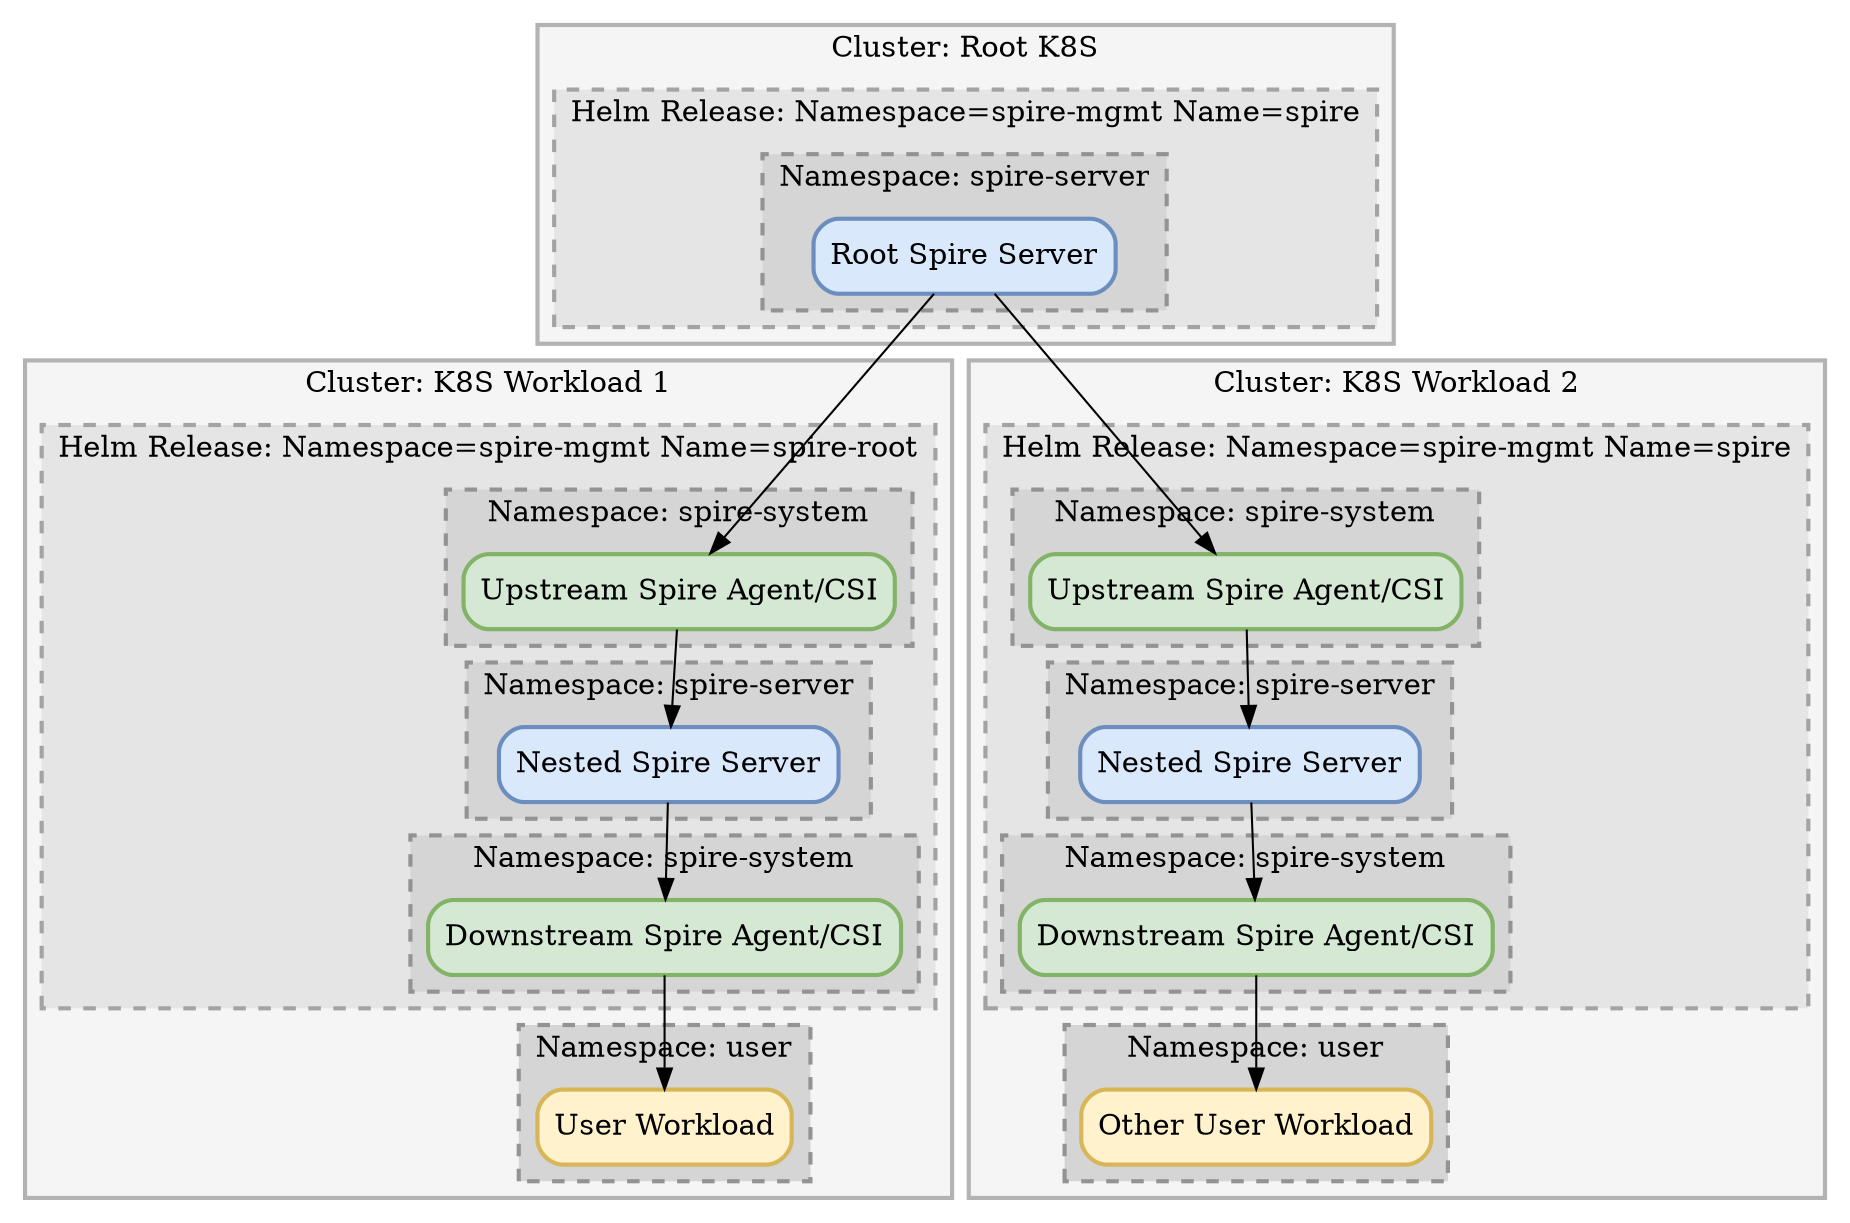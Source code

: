digraph G {
  subgraph cluster_root {
    label="Cluster: Root K8S";
    style="filled,solid,bold";
    color="#b3b3b3";
    fillcolor="#f5f5f5";
    subgraph cluster_root_release {
      label="Helm Release: Namespace=spire-mgmt Name=spire"
      style="filled,dashed,bold";
      color="#a3a3a3";
      fillcolor="#e5e5e5";
      subgraph cluster_root_ns_server {
        style="filled,dashed,bold";
        color="#939393";
        fillcolor="#d5d5d5";
        label="Namespace: spire-server"
        spireRoot [label="Root Spire Server",shape="box",style="rounded,solid,filled,bold",color="#6c8ebf",fillcolor="#dae8fc"];
      }
    }
  }
  subgraph cluster_nested1 {
    label="Cluster: K8S Workload 1";
    style="filled,solid,bold";
    color="#b3b3b3";
    fillcolor="#f5f5f5";
    subgraph cluster_nested1_release {
      label="Helm Release: Namespace=spire-mgmt Name=spire-root"
      style="filled,dashed,bold";
      color="#a3a3a3";
      fillcolor="#e5e5e5";
      subgraph cluster_nested1_ns1 {
        style="filled,dashed,bold";
        color="#939393";
        fillcolor="#d5d5d5";
        label="Namespace: spire-system"
        spireUpstreamAgent1 [label="Upstream Spire Agent/CSI",shape="box",style="rounded,solid,filled,bold",color="#82b366",fillcolor="#d5e8d4"];
      }
      subgraph cluster_nested1_ns2 {
        style="filled,dashed,bold";
        color="#939393";
        fillcolor="#d5d5d5";
        label="Namespace: spire-server"
        spireServerNested1 [label="Nested Spire Server",shape="box",style="rounded,solid,filled,bold",color="#6c8ebf",fillcolor="#dae8fc"];
      }
      subgraph cluster_nested1_ns3 {
        style="filled,dashed,bold";
        color="#939393";
        fillcolor="#d5d5d5";
        label="Namespace: spire-system"
        spireDownstreamAgent1 [label="Downstream Spire Agent/CSI",shape="box",style="rounded,solid,filled,bold",color="#82b366",fillcolor="#d5e8d4"];
      }
    }
    subgraph cluster_nested1_user {
      style="filled,dashed,bold";
      color="#939393";
      fillcolor="#d5d5d5";
      label="Namespace: user"
      userWorkload1 [label="User Workload",shape="box",style="rounded,solid,filled,bold",color="#d6b656",fillcolor="#fff2cc"];
    }
  }
  subgraph cluster_nested2 {
    label="Cluster: K8S Workload 2";
    style="filled,solid,bold";
    color="#b3b3b3";
    fillcolor="#f5f5f5";
    subgraph cluster_nested2_release {
      label="Helm Release: Namespace=spire-mgmt Name=spire"
      style="filled,dashed,bold";
      color="#a3a3a3";
      fillcolor="#e5e5e5";
      subgraph cluster_nested2_ns1 {
        style="filled,dashed,bold";
        color="#939393";
        fillcolor="#d5d5d5";
        label="Namespace: spire-system"
        spireUpstreamAgent2 [label="Upstream Spire Agent/CSI",shape="box",style="rounded,solid,filled,bold",color="#82b366",fillcolor="#d5e8d4"];
      }
      subgraph cluster_nested2_ns2 {
        style="filled,dashed,bold";
        color="#939393";
        fillcolor="#d5d5d5";
        label="Namespace: spire-server"
        spireServerNested2 [label="Nested Spire Server",shape="box",style="rounded,solid,filled,bold",color="#6c8ebf",fillcolor="#dae8fc"];
      }
      subgraph cluster_nested2_ns3 {
        style="filled,dashed,bold";
        color="#939393";
        fillcolor="#d5d5d5";
        label="Namespace: spire-system"
        spireDownstreamAgent2 [label="Downstream Spire Agent/CSI",shape="box",style="rounded,solid,filled,bold",color="#82b366",fillcolor="#d5e8d4"];
      }
    }
    subgraph cluster_nested2_user {
      style="filled,dashed,bold";
      color="#939393";
      fillcolor="#d5d5d5";
      label="Namespace: user"
      userWorkload2 [label="Other User Workload",shape="box",style="rounded,solid,filled,bold",color="#d6b656",fillcolor="#fff2cc"];
    }
  }
  spireRoot -> spireUpstreamAgent1;
  spireRoot -> spireUpstreamAgent2;
  spireUpstreamAgent1 -> spireServerNested1;
  spireServerNested1 -> spireDownstreamAgent1;
  spireDownstreamAgent1 -> userWorkload1;
  spireUpstreamAgent2 -> spireServerNested2;
  spireServerNested2 -> spireDownstreamAgent2;
  spireDownstreamAgent2 -> userWorkload2;
}
